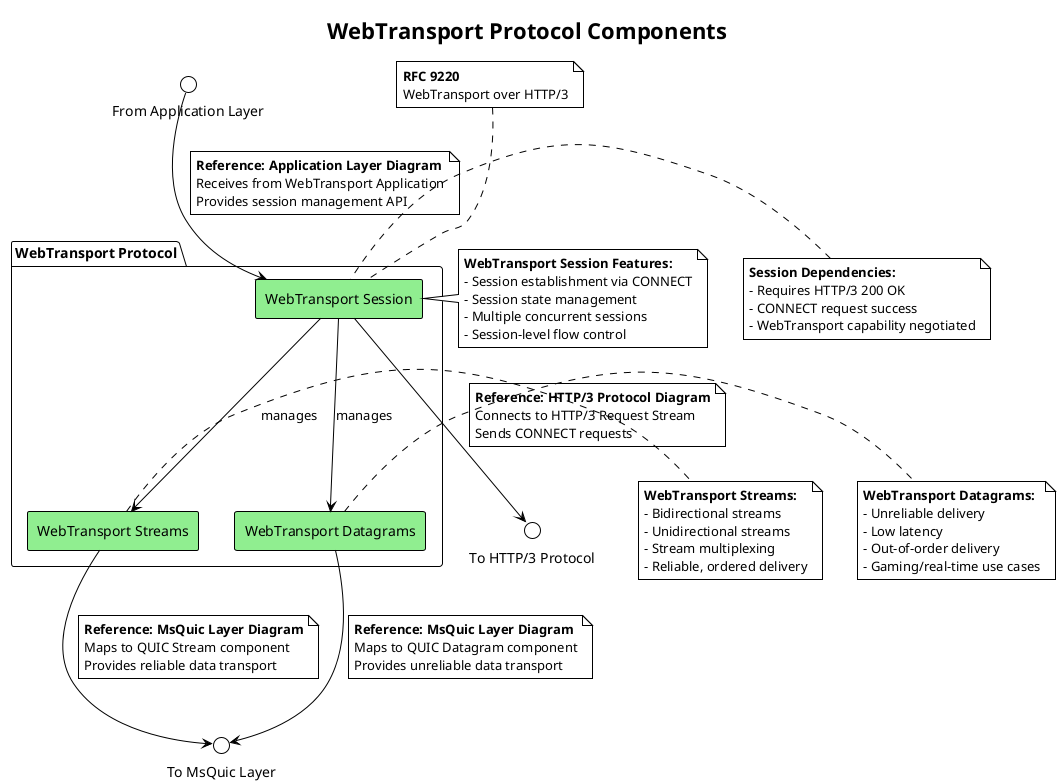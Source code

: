 @startuml
!theme plain
skinparam componentStyle rectangle
skinparam backgroundColor white
skinparam component {
  BackgroundColor lightgreen
  BorderColor black
}

title WebTransport Protocol Components

package "WebTransport Protocol" {
  component "WebTransport Session"   as WTSession
  component "WebTransport Streams"   as WTStreams
  component "WebTransport Datagrams" as WTDatagrams

  WTSession --> WTStreams   : manages
  WTSession --> WTDatagrams : manages
}

' External interface points (references to other diagrams)
interface "From Application Layer" as IFromApp
interface "To HTTP/3 Protocol" as IToH3
interface "To MsQuic Layer" as IToMsQuic

IFromApp --> WTSession
note on link : **Reference: Application Layer Diagram**\nReceives from WebTransport Application\nProvides session management API

WTSession --> IToH3
note on link : **Reference: HTTP/3 Protocol Diagram**\nConnects to HTTP/3 Request Stream\nSends CONNECT requests

WTStreams --> IToMsQuic
note on link : **Reference: MsQuic Layer Diagram**\nMaps to QUIC Stream component\nProvides reliable data transport

WTDatagrams --> IToMsQuic
note on link : **Reference: MsQuic Layer Diagram**\nMaps to QUIC Datagram component\nProvides unreliable data transport

' WebTransport specific annotations
note right of WTSession : **WebTransport Session Features:**\n- Session establishment via CONNECT\n- Session state management\n- Multiple concurrent sessions\n- Session-level flow control

note right of WTStreams : **WebTransport Streams:**\n- Bidirectional streams\n- Unidirectional streams\n- Stream multiplexing\n- Reliable, ordered delivery

note right of WTDatagrams : **WebTransport Datagrams:**\n- Unreliable delivery\n- Low latency\n- Out-of-order delivery\n- Gaming/real-time use cases

' Protocol layer annotations
note top of WTSession : **RFC 9220**\nWebTransport over HTTP/3

' State dependencies
note left of WTSession : **Session Dependencies:**\n- Requires HTTP/3 200 OK\n- CONNECT request success\n- WebTransport capability negotiated

@enduml

